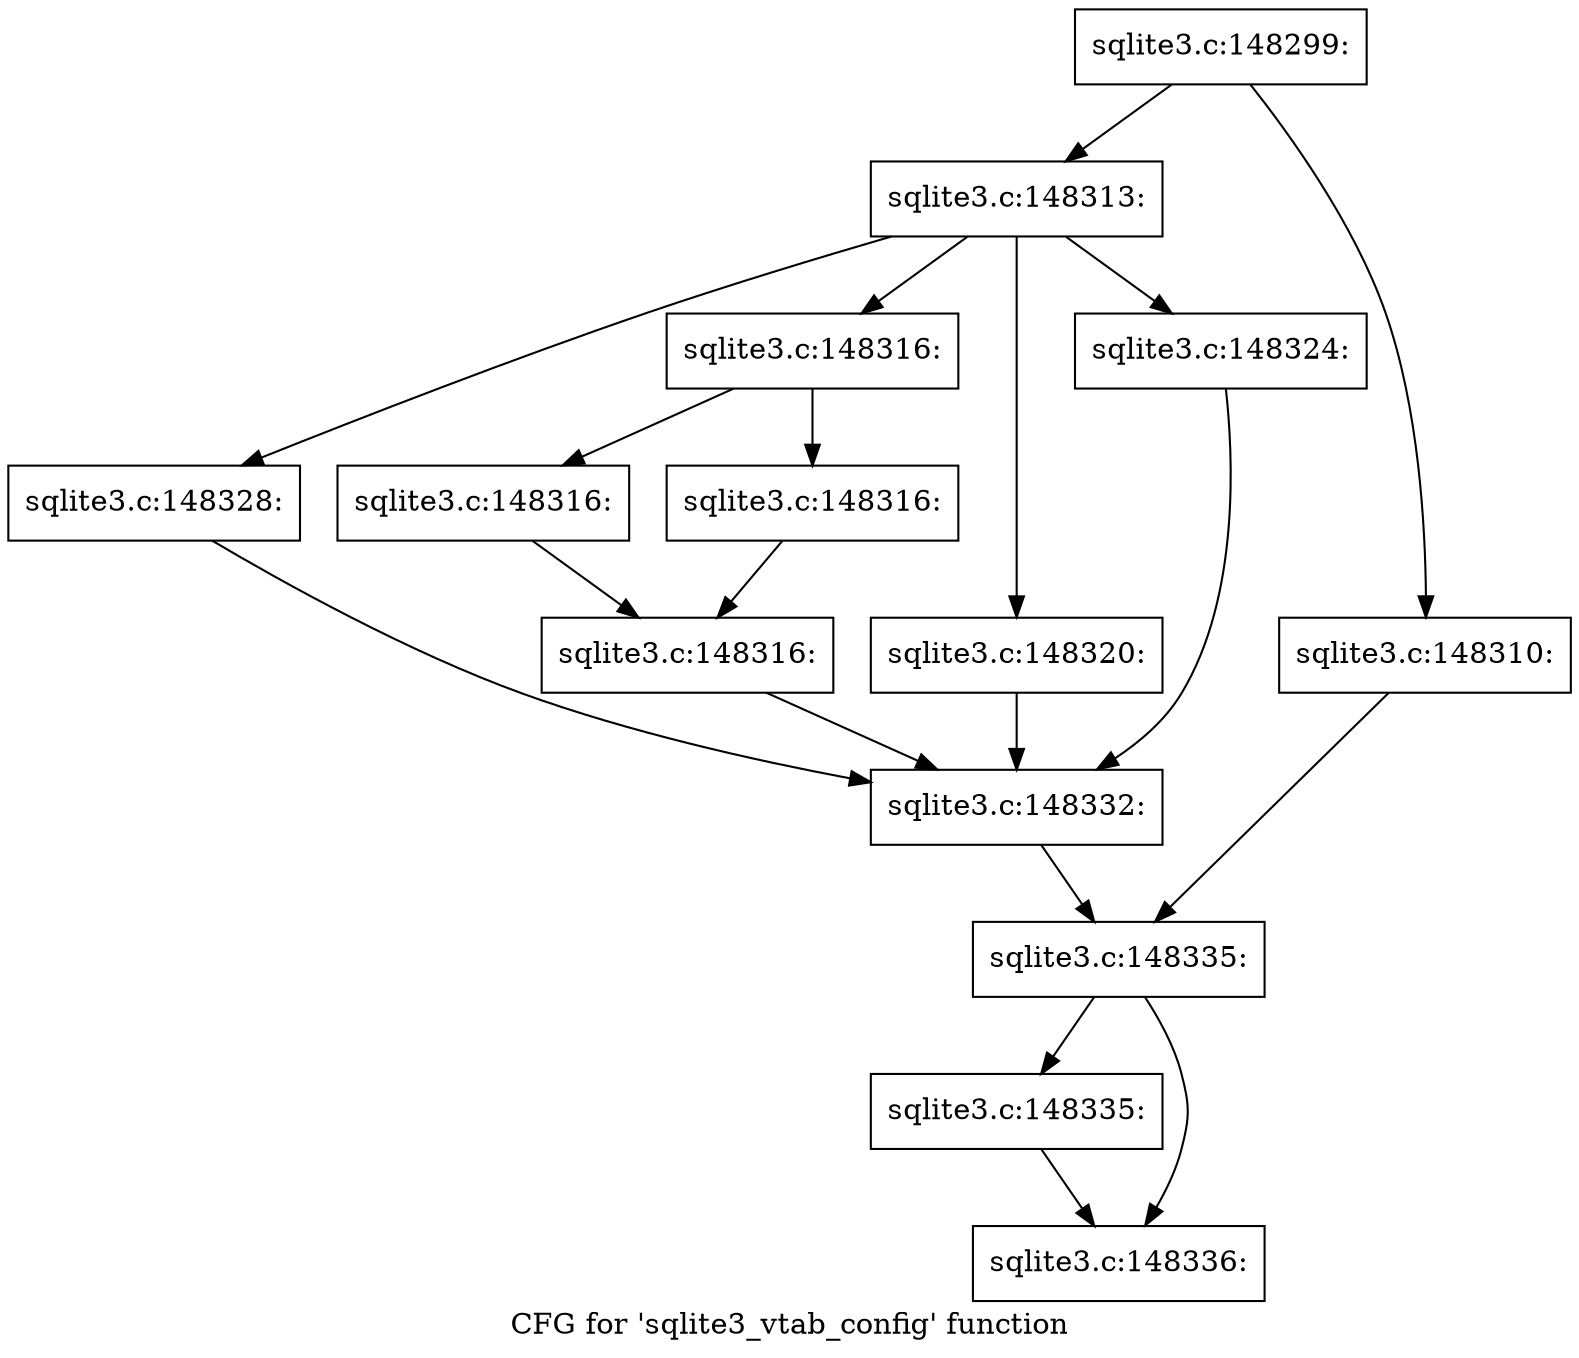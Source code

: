 digraph "CFG for 'sqlite3_vtab_config' function" {
	label="CFG for 'sqlite3_vtab_config' function";

	Node0x55c0f65acb40 [shape=record,label="{sqlite3.c:148299:}"];
	Node0x55c0f65acb40 -> Node0x55c0f65bd500;
	Node0x55c0f65acb40 -> Node0x55c0f65bd460;
	Node0x55c0f65bd460 [shape=record,label="{sqlite3.c:148310:}"];
	Node0x55c0f65bd460 -> Node0x55c0f65bd4b0;
	Node0x55c0f65bd500 [shape=record,label="{sqlite3.c:148313:}"];
	Node0x55c0f65bd500 -> Node0x55c0f65bde20;
	Node0x55c0f65bd500 -> Node0x55c0f65be200;
	Node0x55c0f65bd500 -> Node0x55c0f65bf490;
	Node0x55c0f65bd500 -> Node0x55c0f65bfa30;
	Node0x55c0f65be200 [shape=record,label="{sqlite3.c:148316:}"];
	Node0x55c0f65be200 -> Node0x55c0f65be600;
	Node0x55c0f65be200 -> Node0x55c0f65be650;
	Node0x55c0f65be600 [shape=record,label="{sqlite3.c:148316:}"];
	Node0x55c0f65be600 -> Node0x55c0f65be6a0;
	Node0x55c0f65be650 [shape=record,label="{sqlite3.c:148316:}"];
	Node0x55c0f65be650 -> Node0x55c0f65be6a0;
	Node0x55c0f65be6a0 [shape=record,label="{sqlite3.c:148316:}"];
	Node0x55c0f65be6a0 -> Node0x55c0f65bdd30;
	Node0x55c0f65bf490 [shape=record,label="{sqlite3.c:148320:}"];
	Node0x55c0f65bf490 -> Node0x55c0f65bdd30;
	Node0x55c0f65bfa30 [shape=record,label="{sqlite3.c:148324:}"];
	Node0x55c0f65bfa30 -> Node0x55c0f65bdd30;
	Node0x55c0f65bde20 [shape=record,label="{sqlite3.c:148328:}"];
	Node0x55c0f65bde20 -> Node0x55c0f65bdd30;
	Node0x55c0f65bdd30 [shape=record,label="{sqlite3.c:148332:}"];
	Node0x55c0f65bdd30 -> Node0x55c0f65bd4b0;
	Node0x55c0f65bd4b0 [shape=record,label="{sqlite3.c:148335:}"];
	Node0x55c0f65bd4b0 -> Node0x55c0f65c0730;
	Node0x55c0f65bd4b0 -> Node0x55c0f65c0780;
	Node0x55c0f65c0730 [shape=record,label="{sqlite3.c:148335:}"];
	Node0x55c0f65c0730 -> Node0x55c0f65c0780;
	Node0x55c0f65c0780 [shape=record,label="{sqlite3.c:148336:}"];
}
